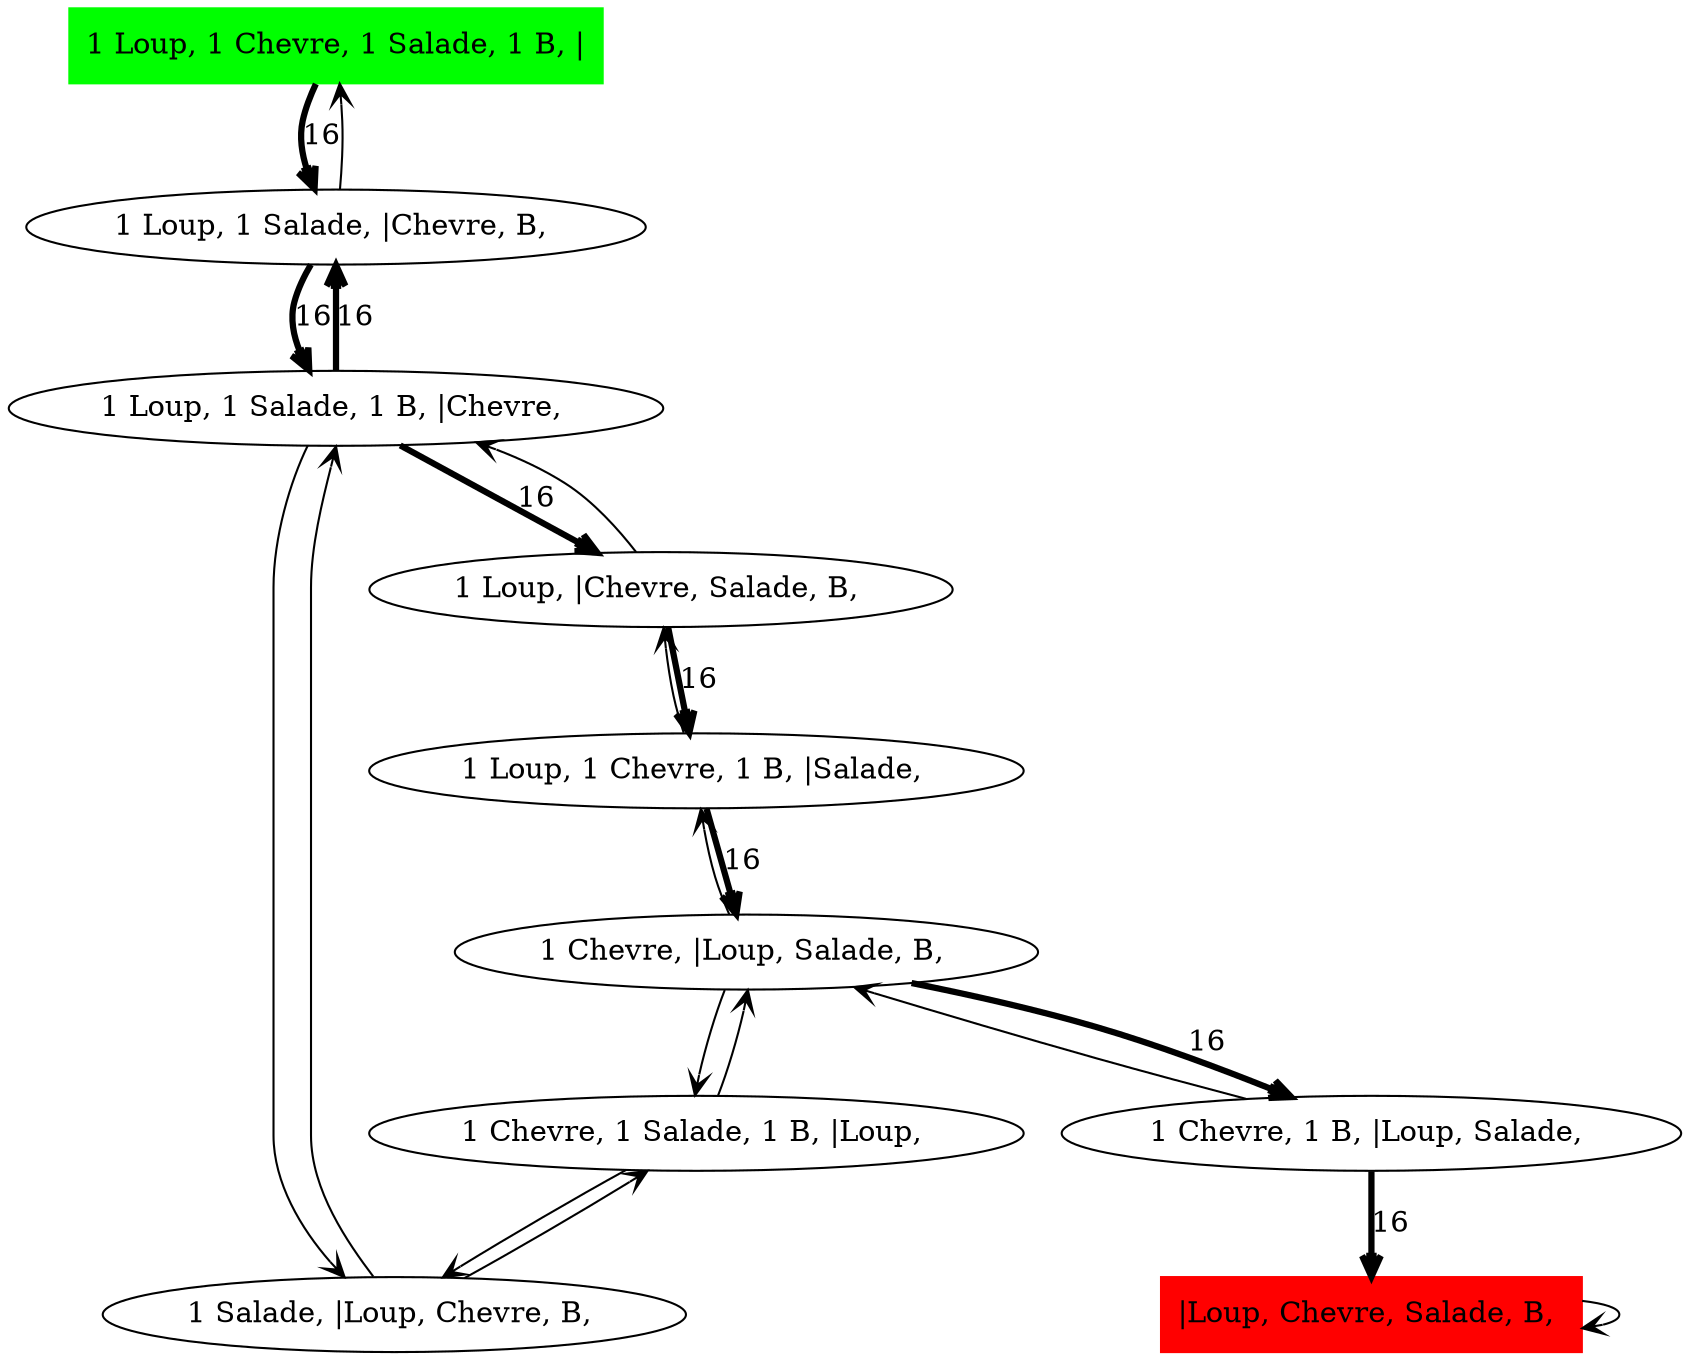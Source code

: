 digraph LCS_Sol_ {
	initial [label="1 Loup, 1 Chevre, 1 Salade, 1 B, |" color=green shape=box style=filled]
	final [label="|Loup, Chevre, Salade, B, " color=red shape=box style=filled]
	initial -> "1 Loup, 1 Salade, |Chevre, B, " [label=16 arrowhead=open penwidth=3]
	"1 Loup, 1 Salade, |Chevre, B, " -> "1 Loup, 1 Salade, 1 B, |Chevre, " [label=16 arrowhead=open penwidth=3]
	"1 Loup, 1 Salade, |Chevre, B, " -> initial [arrowhead=open]
	"1 Loup, 1 Salade, 1 B, |Chevre, " -> "1 Loup, 1 Salade, |Chevre, B, " [label=16 arrowhead=open penwidth=3]
	"1 Loup, 1 Salade, 1 B, |Chevre, " -> "1 Salade, |Loup, Chevre, B, " [arrowhead=open]
	"1 Loup, 1 Salade, 1 B, |Chevre, " -> "1 Loup, |Chevre, Salade, B, " [label=16 arrowhead=open penwidth=3]
	"1 Loup, |Chevre, Salade, B, " -> "1 Loup, 1 Chevre, 1 B, |Salade, " [label=16 arrowhead=open penwidth=3]
	"1 Loup, |Chevre, Salade, B, " -> "1 Loup, 1 Salade, 1 B, |Chevre, " [arrowhead=open]
	"1 Loup, 1 Chevre, 1 B, |Salade, " -> "1 Chevre, |Loup, Salade, B, " [label=16 arrowhead=open penwidth=3]
	"1 Loup, 1 Chevre, 1 B, |Salade, " -> "1 Loup, |Chevre, Salade, B, " [arrowhead=open]
	"1 Chevre, |Loup, Salade, B, " -> "1 Chevre, 1 B, |Loup, Salade, " [label=16 arrowhead=open penwidth=3]
	"1 Chevre, |Loup, Salade, B, " -> "1 Loup, 1 Chevre, 1 B, |Salade, " [arrowhead=open]
	"1 Chevre, |Loup, Salade, B, " -> "1 Chevre, 1 Salade, 1 B, |Loup, " [arrowhead=open]
	"1 Chevre, 1 Salade, 1 B, |Loup, " -> "1 Salade, |Loup, Chevre, B, " [arrowhead=open]
	"1 Chevre, 1 Salade, 1 B, |Loup, " -> "1 Chevre, |Loup, Salade, B, " [arrowhead=open]
	"1 Salade, |Loup, Chevre, B, " -> "1 Loup, 1 Salade, 1 B, |Chevre, " [arrowhead=open]
	"1 Salade, |Loup, Chevre, B, " -> "1 Chevre, 1 Salade, 1 B, |Loup, " [arrowhead=open]
	"1 Chevre, 1 B, |Loup, Salade, " -> "1 Chevre, |Loup, Salade, B, " [arrowhead=open]
	"1 Chevre, 1 B, |Loup, Salade, " -> final [label=16 arrowhead=open penwidth=3]
	final -> final [arrowhead=open]
}

